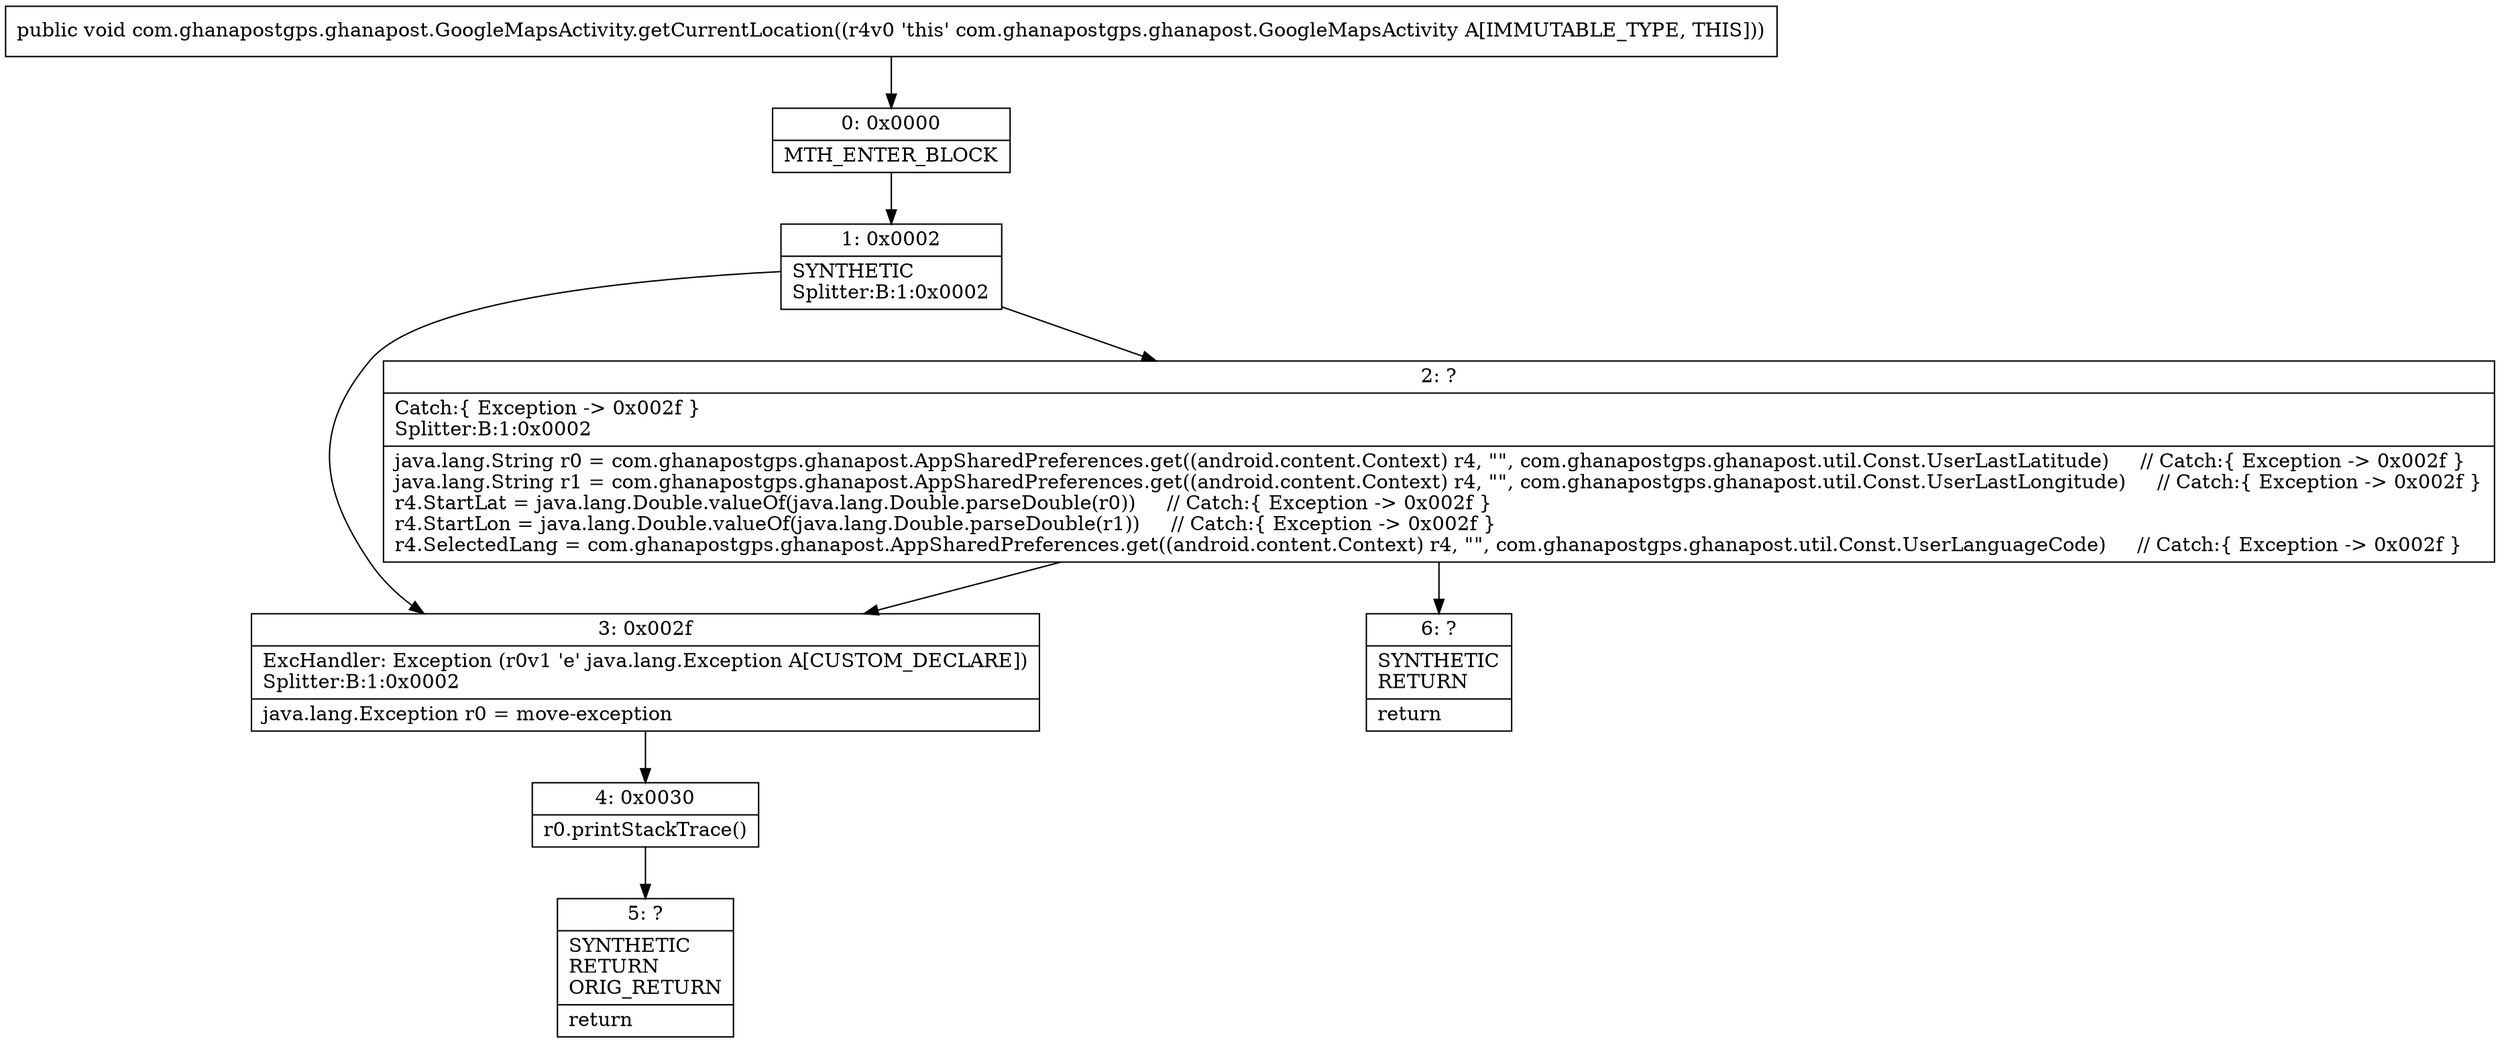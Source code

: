 digraph "CFG forcom.ghanapostgps.ghanapost.GoogleMapsActivity.getCurrentLocation()V" {
Node_0 [shape=record,label="{0\:\ 0x0000|MTH_ENTER_BLOCK\l}"];
Node_1 [shape=record,label="{1\:\ 0x0002|SYNTHETIC\lSplitter:B:1:0x0002\l}"];
Node_2 [shape=record,label="{2\:\ ?|Catch:\{ Exception \-\> 0x002f \}\lSplitter:B:1:0x0002\l|java.lang.String r0 = com.ghanapostgps.ghanapost.AppSharedPreferences.get((android.content.Context) r4, \"\", com.ghanapostgps.ghanapost.util.Const.UserLastLatitude)     \/\/ Catch:\{ Exception \-\> 0x002f \}\ljava.lang.String r1 = com.ghanapostgps.ghanapost.AppSharedPreferences.get((android.content.Context) r4, \"\", com.ghanapostgps.ghanapost.util.Const.UserLastLongitude)     \/\/ Catch:\{ Exception \-\> 0x002f \}\lr4.StartLat = java.lang.Double.valueOf(java.lang.Double.parseDouble(r0))     \/\/ Catch:\{ Exception \-\> 0x002f \}\lr4.StartLon = java.lang.Double.valueOf(java.lang.Double.parseDouble(r1))     \/\/ Catch:\{ Exception \-\> 0x002f \}\lr4.SelectedLang = com.ghanapostgps.ghanapost.AppSharedPreferences.get((android.content.Context) r4, \"\", com.ghanapostgps.ghanapost.util.Const.UserLanguageCode)     \/\/ Catch:\{ Exception \-\> 0x002f \}\l}"];
Node_3 [shape=record,label="{3\:\ 0x002f|ExcHandler: Exception (r0v1 'e' java.lang.Exception A[CUSTOM_DECLARE])\lSplitter:B:1:0x0002\l|java.lang.Exception r0 = move\-exception\l}"];
Node_4 [shape=record,label="{4\:\ 0x0030|r0.printStackTrace()\l}"];
Node_5 [shape=record,label="{5\:\ ?|SYNTHETIC\lRETURN\lORIG_RETURN\l|return\l}"];
Node_6 [shape=record,label="{6\:\ ?|SYNTHETIC\lRETURN\l|return\l}"];
MethodNode[shape=record,label="{public void com.ghanapostgps.ghanapost.GoogleMapsActivity.getCurrentLocation((r4v0 'this' com.ghanapostgps.ghanapost.GoogleMapsActivity A[IMMUTABLE_TYPE, THIS])) }"];
MethodNode -> Node_0;
Node_0 -> Node_1;
Node_1 -> Node_2;
Node_1 -> Node_3;
Node_2 -> Node_3;
Node_2 -> Node_6;
Node_3 -> Node_4;
Node_4 -> Node_5;
}

